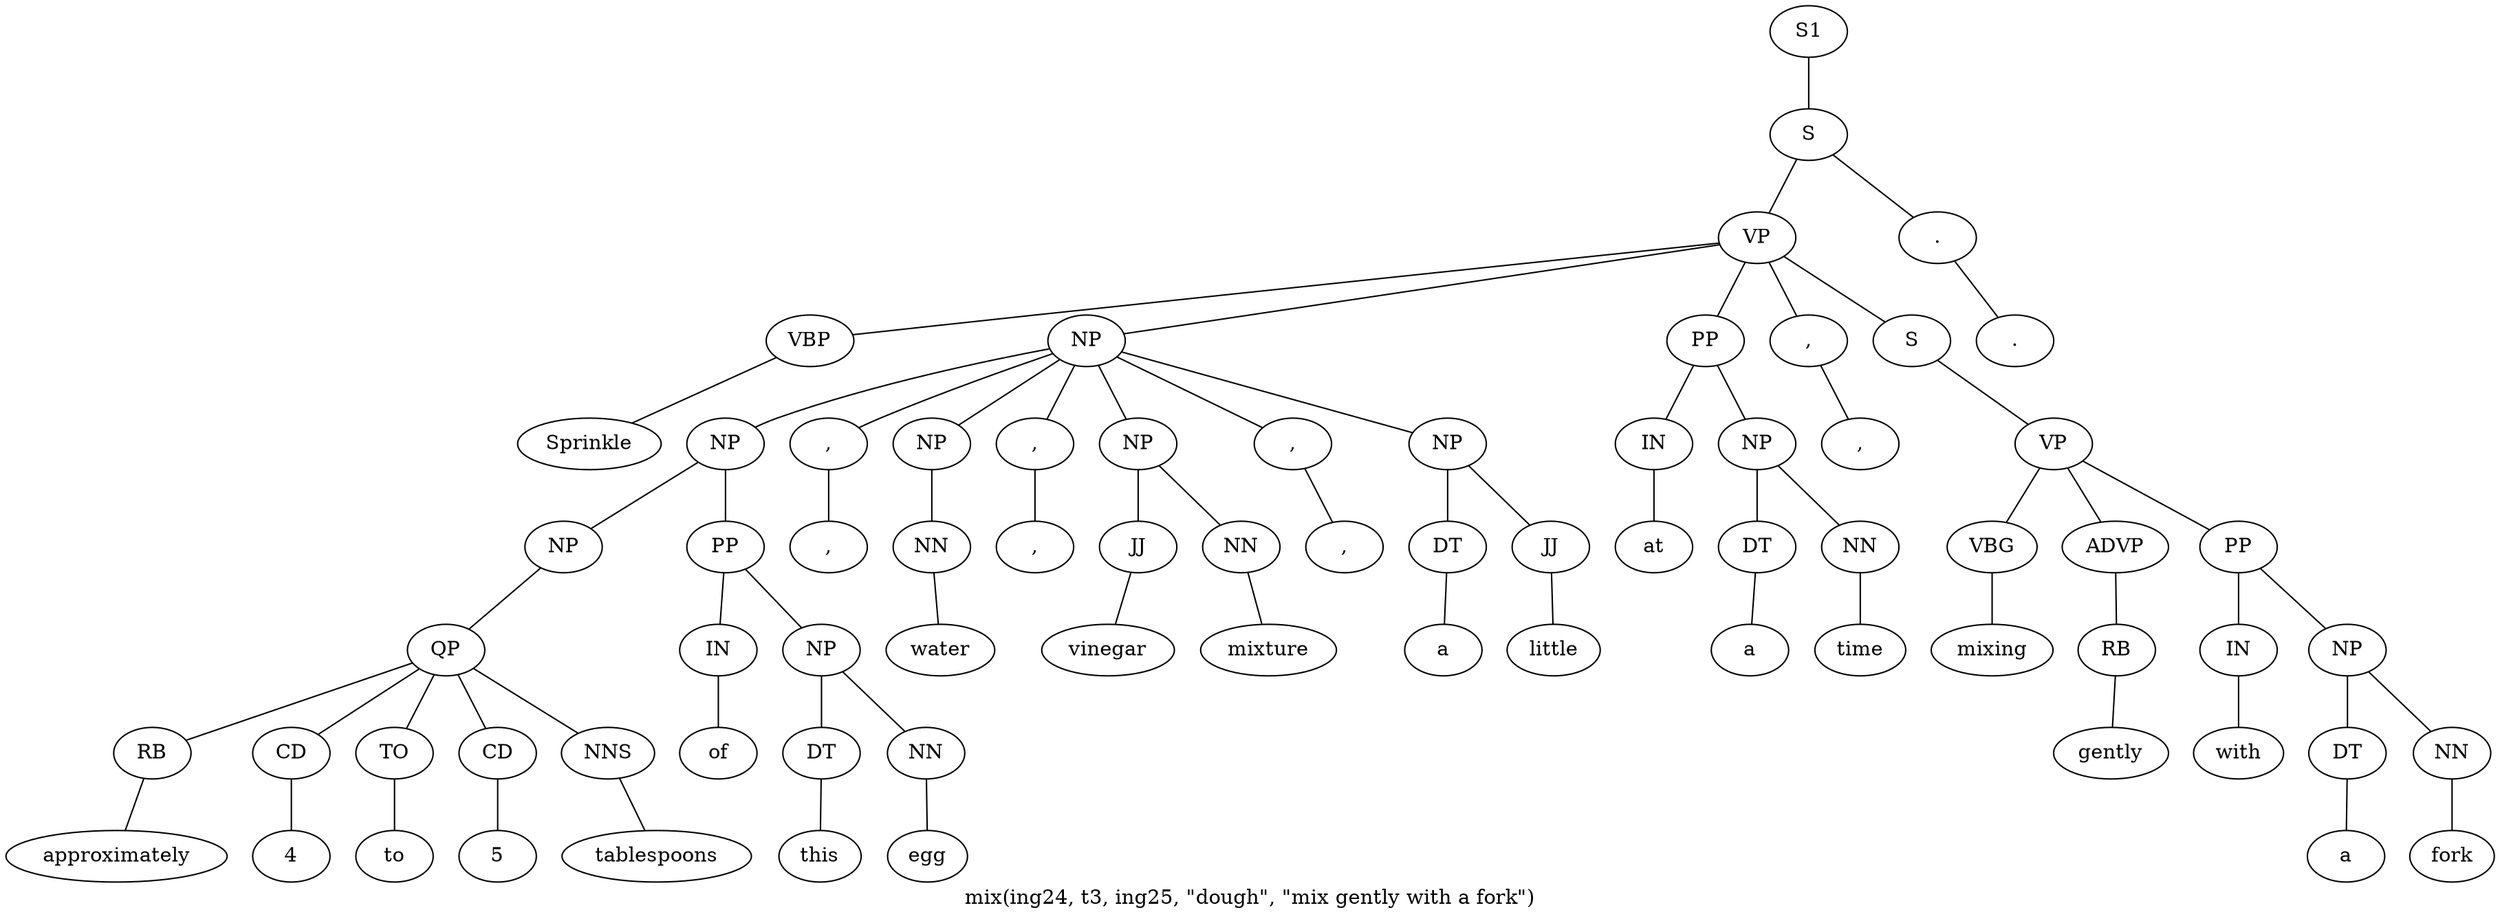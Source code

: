 graph SyntaxGraph {
	label = "mix(ing24, t3, ing25, \"dough\", \"mix gently with a fork\")";
	Node0 [label="S1"];
	Node1 [label="S"];
	Node2 [label="VP"];
	Node3 [label="VBP"];
	Node4 [label="Sprinkle"];
	Node5 [label="NP"];
	Node6 [label="NP"];
	Node7 [label="NP"];
	Node8 [label="QP"];
	Node9 [label="RB"];
	Node10 [label="approximately"];
	Node11 [label="CD"];
	Node12 [label="4"];
	Node13 [label="TO"];
	Node14 [label="to"];
	Node15 [label="CD"];
	Node16 [label="5"];
	Node17 [label="NNS"];
	Node18 [label="tablespoons"];
	Node19 [label="PP"];
	Node20 [label="IN"];
	Node21 [label="of"];
	Node22 [label="NP"];
	Node23 [label="DT"];
	Node24 [label="this"];
	Node25 [label="NN"];
	Node26 [label="egg"];
	Node27 [label=","];
	Node28 [label=","];
	Node29 [label="NP"];
	Node30 [label="NN"];
	Node31 [label="water"];
	Node32 [label=","];
	Node33 [label=","];
	Node34 [label="NP"];
	Node35 [label="JJ"];
	Node36 [label="vinegar"];
	Node37 [label="NN"];
	Node38 [label="mixture"];
	Node39 [label=","];
	Node40 [label=","];
	Node41 [label="NP"];
	Node42 [label="DT"];
	Node43 [label="a"];
	Node44 [label="JJ"];
	Node45 [label="little"];
	Node46 [label="PP"];
	Node47 [label="IN"];
	Node48 [label="at"];
	Node49 [label="NP"];
	Node50 [label="DT"];
	Node51 [label="a"];
	Node52 [label="NN"];
	Node53 [label="time"];
	Node54 [label=","];
	Node55 [label=","];
	Node56 [label="S"];
	Node57 [label="VP"];
	Node58 [label="VBG"];
	Node59 [label="mixing"];
	Node60 [label="ADVP"];
	Node61 [label="RB"];
	Node62 [label="gently"];
	Node63 [label="PP"];
	Node64 [label="IN"];
	Node65 [label="with"];
	Node66 [label="NP"];
	Node67 [label="DT"];
	Node68 [label="a"];
	Node69 [label="NN"];
	Node70 [label="fork"];
	Node71 [label="."];
	Node72 [label="."];

	Node0 -- Node1;
	Node1 -- Node2;
	Node1 -- Node71;
	Node2 -- Node3;
	Node2 -- Node5;
	Node2 -- Node46;
	Node2 -- Node54;
	Node2 -- Node56;
	Node3 -- Node4;
	Node5 -- Node6;
	Node5 -- Node27;
	Node5 -- Node29;
	Node5 -- Node32;
	Node5 -- Node34;
	Node5 -- Node39;
	Node5 -- Node41;
	Node6 -- Node7;
	Node6 -- Node19;
	Node7 -- Node8;
	Node8 -- Node9;
	Node8 -- Node11;
	Node8 -- Node13;
	Node8 -- Node15;
	Node8 -- Node17;
	Node9 -- Node10;
	Node11 -- Node12;
	Node13 -- Node14;
	Node15 -- Node16;
	Node17 -- Node18;
	Node19 -- Node20;
	Node19 -- Node22;
	Node20 -- Node21;
	Node22 -- Node23;
	Node22 -- Node25;
	Node23 -- Node24;
	Node25 -- Node26;
	Node27 -- Node28;
	Node29 -- Node30;
	Node30 -- Node31;
	Node32 -- Node33;
	Node34 -- Node35;
	Node34 -- Node37;
	Node35 -- Node36;
	Node37 -- Node38;
	Node39 -- Node40;
	Node41 -- Node42;
	Node41 -- Node44;
	Node42 -- Node43;
	Node44 -- Node45;
	Node46 -- Node47;
	Node46 -- Node49;
	Node47 -- Node48;
	Node49 -- Node50;
	Node49 -- Node52;
	Node50 -- Node51;
	Node52 -- Node53;
	Node54 -- Node55;
	Node56 -- Node57;
	Node57 -- Node58;
	Node57 -- Node60;
	Node57 -- Node63;
	Node58 -- Node59;
	Node60 -- Node61;
	Node61 -- Node62;
	Node63 -- Node64;
	Node63 -- Node66;
	Node64 -- Node65;
	Node66 -- Node67;
	Node66 -- Node69;
	Node67 -- Node68;
	Node69 -- Node70;
	Node71 -- Node72;
}